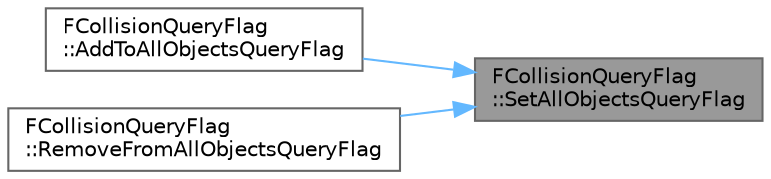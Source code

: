 digraph "FCollisionQueryFlag::SetAllObjectsQueryFlag"
{
 // INTERACTIVE_SVG=YES
 // LATEX_PDF_SIZE
  bgcolor="transparent";
  edge [fontname=Helvetica,fontsize=10,labelfontname=Helvetica,labelfontsize=10];
  node [fontname=Helvetica,fontsize=10,shape=box,height=0.2,width=0.4];
  rankdir="RL";
  Node1 [id="Node000001",label="FCollisionQueryFlag\l::SetAllObjectsQueryFlag",height=0.2,width=0.4,color="gray40", fillcolor="grey60", style="filled", fontcolor="black",tooltip=" "];
  Node1 -> Node2 [id="edge1_Node000001_Node000002",dir="back",color="steelblue1",style="solid",tooltip=" "];
  Node2 [id="Node000002",label="FCollisionQueryFlag\l::AddToAllObjectsQueryFlag",height=0.2,width=0.4,color="grey40", fillcolor="white", style="filled",URL="$db/d29/structFCollisionQueryFlag.html#a4da864f2021c655ede7003cb559915fb",tooltip=" "];
  Node1 -> Node3 [id="edge2_Node000001_Node000003",dir="back",color="steelblue1",style="solid",tooltip=" "];
  Node3 [id="Node000003",label="FCollisionQueryFlag\l::RemoveFromAllObjectsQueryFlag",height=0.2,width=0.4,color="grey40", fillcolor="white", style="filled",URL="$db/d29/structFCollisionQueryFlag.html#afc99e57e587919577d6cd764d98dddcd",tooltip=" "];
}
